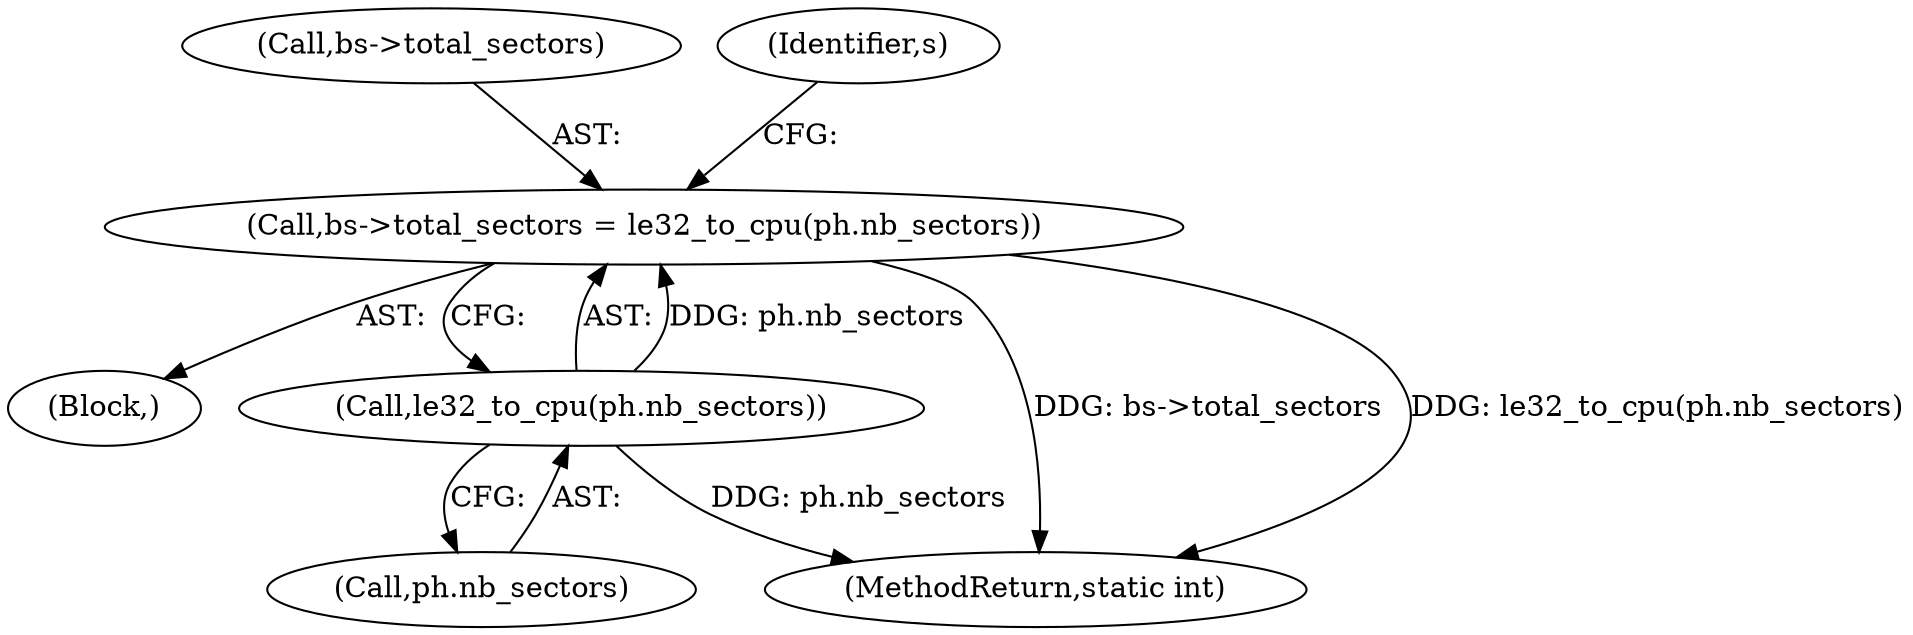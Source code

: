 digraph "0_qemu_afbcc40bee4ef51731102d7d4b499ee12fc182e1@pointer" {
"1000161" [label="(Call,bs->total_sectors = le32_to_cpu(ph.nb_sectors))"];
"1000165" [label="(Call,le32_to_cpu(ph.nb_sectors))"];
"1000166" [label="(Call,ph.nb_sectors)"];
"1000106" [label="(Block,)"];
"1000165" [label="(Call,le32_to_cpu(ph.nb_sectors))"];
"1000162" [label="(Call,bs->total_sectors)"];
"1000171" [label="(Identifier,s)"];
"1000248" [label="(MethodReturn,static int)"];
"1000161" [label="(Call,bs->total_sectors = le32_to_cpu(ph.nb_sectors))"];
"1000161" -> "1000106"  [label="AST: "];
"1000161" -> "1000165"  [label="CFG: "];
"1000162" -> "1000161"  [label="AST: "];
"1000165" -> "1000161"  [label="AST: "];
"1000171" -> "1000161"  [label="CFG: "];
"1000161" -> "1000248"  [label="DDG: bs->total_sectors"];
"1000161" -> "1000248"  [label="DDG: le32_to_cpu(ph.nb_sectors)"];
"1000165" -> "1000161"  [label="DDG: ph.nb_sectors"];
"1000165" -> "1000166"  [label="CFG: "];
"1000166" -> "1000165"  [label="AST: "];
"1000165" -> "1000248"  [label="DDG: ph.nb_sectors"];
}
